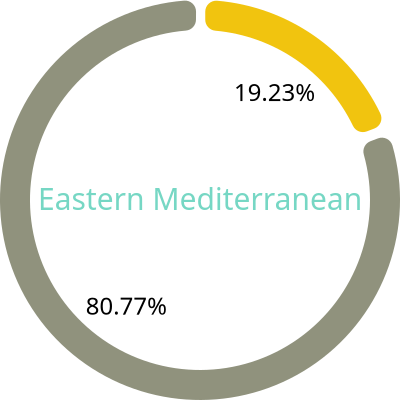 {
  "$schema": "https://vega.github.io/schema/vega/v5.json",
  "description": "Donut Chart of Development Status in Eastern Mediterranean",
  "width": 200,
  "height": 200,
  "autosize": "none",
  
  "signals": [
    {"name": "startAngle", "value": 0},
    {"name": "endAngle", "value": 6.29},
    {"name": "padAngle", "value": 0.04},
    {"name": "innerRadius", "value": 85},
    {"name": "cornerRadius", "value": 5.5},
    {"name": "sort", "value": false}
  ],
  
  "data": [
    {
      "name": "table",
      "values": [
        {"Region": "Developed", "Total_cases": 5},
        {"Region": "Developing", "Total_cases": 21}
      ],
      "transform": [
        {
          "type": "joinaggregate",
          "fields": ["Total_cases"],
          "ops": ["sum"],
          "as": ["Total"]
        },
        {
          "type": "formula",
          "expr": "(datum.Total_cases / datum.Total) * 100",
          "as": "Percentage"
        },
        {
          "type": "pie",
          "field": "Total_cases",
          "startAngle": {"signal": "startAngle"},
          "endAngle": {"signal": "endAngle"},
          "sort": {"signal": "sort"}
        }
      ]
    }
  ],
  
  "scales": [
    {
      "name": "color",
      "type": "ordinal",
      "domain": {"data": "table", "field": "Region"},
      "range": ["#F1C40F","#90927d"]
    }
  ],
  
  "marks": [
    {
      "type": "arc",
      "from": {"data": "table"},
      "encode": {
        "enter": {
          "fill": {"scale": "color", "field": "Region"},
          "x": {"signal": "width / 2"},
          "y": {"signal": "height / 2"}
        },
        "update": {
          "startAngle": {"field": "startAngle"},
          "endAngle": {"field": "endAngle"},
          "padAngle": {"signal": "padAngle"},
          "innerRadius": {"signal": "innerRadius"},
          "outerRadius": {"signal": "width / 2"},
          "cornerRadius": {"signal": "cornerRadius"}
        }
      }
    },
    {
      "name": "mark_id",
      "type": "text",
      "from": {"data": "table"},
      "encode": {
        "enter": {
          "text": {"signal": "if(datum['endAngle'] - datum['startAngle'] < 0.3, '', format(datum['Percentage'], '.2f') + '%')"},
          "x": {"signal": "width / 2"},
          "y": {"signal": "height / 2"},
          "radius": {"signal": "width / 2 * 0.65"},
          "theta": {"signal": "(datum['startAngle'] + datum['endAngle']) / 2"},
          "fill": {"value": "black"},
          "fontSize": {"value": 12},
          "align": {"value": "center"},
          "baseline": {"value": "middle"}
        }
      }
    },
    {
      "type": "text",
      "encode": {
        "enter": {
          "x": {"signal": "width / 2"},
          "y": {"signal": "height / 2"},
          "text": {"value": "Eastern Mediterranean"},
          "fontSize": {"value": 15},
          "align": {"value": "center"},
          "baseline": {"value": "middle"},
          "fill": {"value": "#76D7C4"}  
        }
      }
    }
  ]
}
